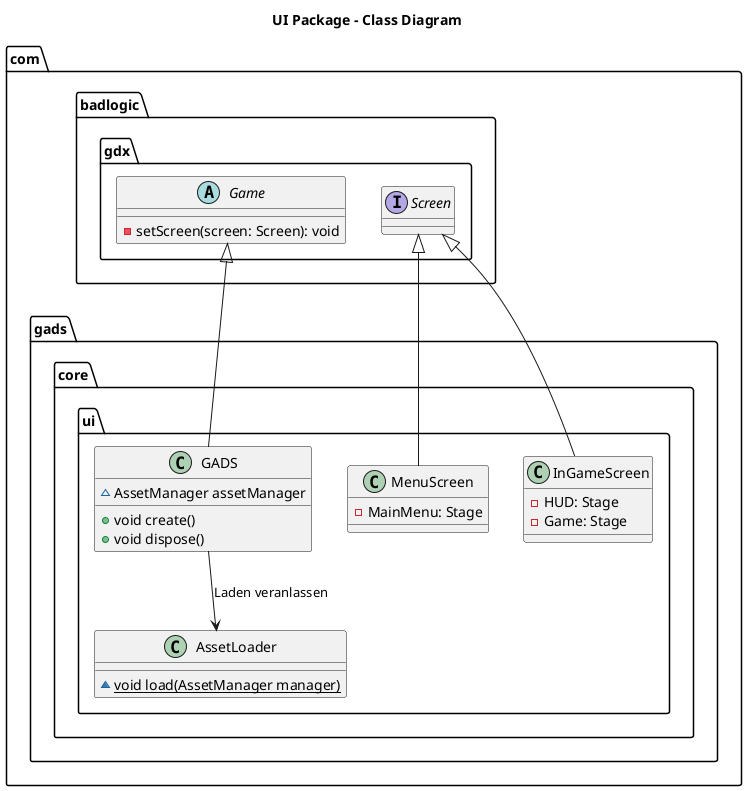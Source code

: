 @startuml

title UI Package - Class Diagram




package com.gads.core.ui{

  class GADS{
    ~AssetManager assetManager
    +void create()
    +void dispose()
  }
  
  class AssetLoader{
    ~{static} void load(AssetManager manager)
  }
  
  class MenuScreen{
    - MainMenu: Stage
  }
  
  class InGameScreen{
    - HUD: Stage
    - Game: Stage
  }

}

package com.badlogic.gdx{
  abstract Game{
  - setScreen(screen: Screen): void
  }
  interface Screen
}



Game <|-- GADS

GADS --> AssetLoader: "Laden veranlassen"

Screen <|-- MenuScreen

Screen <|-- InGameScreen

@enduml